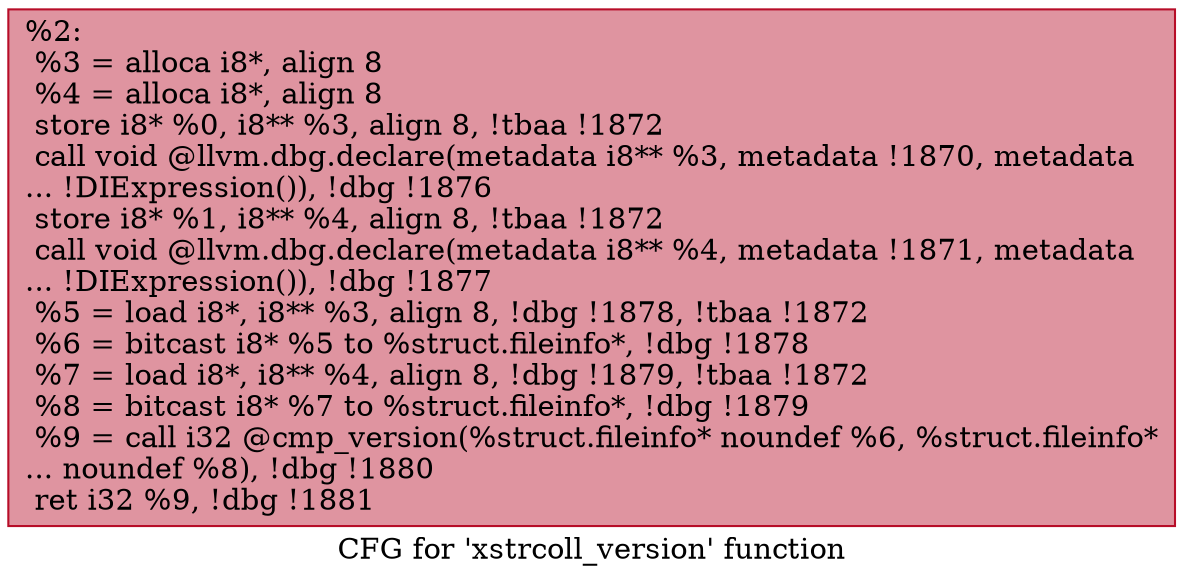 digraph "CFG for 'xstrcoll_version' function" {
	label="CFG for 'xstrcoll_version' function";

	Node0x20ecbc0 [shape=record,color="#b70d28ff", style=filled, fillcolor="#b70d2870",label="{%2:\l  %3 = alloca i8*, align 8\l  %4 = alloca i8*, align 8\l  store i8* %0, i8** %3, align 8, !tbaa !1872\l  call void @llvm.dbg.declare(metadata i8** %3, metadata !1870, metadata\l... !DIExpression()), !dbg !1876\l  store i8* %1, i8** %4, align 8, !tbaa !1872\l  call void @llvm.dbg.declare(metadata i8** %4, metadata !1871, metadata\l... !DIExpression()), !dbg !1877\l  %5 = load i8*, i8** %3, align 8, !dbg !1878, !tbaa !1872\l  %6 = bitcast i8* %5 to %struct.fileinfo*, !dbg !1878\l  %7 = load i8*, i8** %4, align 8, !dbg !1879, !tbaa !1872\l  %8 = bitcast i8* %7 to %struct.fileinfo*, !dbg !1879\l  %9 = call i32 @cmp_version(%struct.fileinfo* noundef %6, %struct.fileinfo*\l... noundef %8), !dbg !1880\l  ret i32 %9, !dbg !1881\l}"];
}
